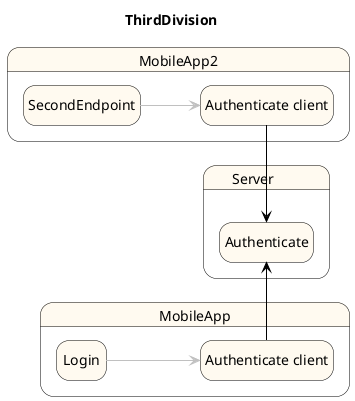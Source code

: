 ''''''''''''''''''''''''''''''''''''''''''
''                                      ''
''  AUTOGENERATED CODE -- DO NOT EDIT!  ''
''                                      ''
''''''''''''''''''''''''''''''''''''''''''

@startuml
title ThirdDivision
left to right direction
scale max 16384 height
hide empty description
skinparam state {
  BackgroundColor FloralWhite
  BorderColor Black
  ArrowColor Crimson
}
state "MobileApp" as X_0 {
  state "Authenticate client" as _0
  state "Login" as _1
}
state "MobileApp2" as X_1 {
  state "Authenticate client" as _2
  state "SecondEndpoint" as _3
}
state "Server" as X_2 <<highlight>> {
  state "Authenticate" as _4 <<highlight>>
}
_1 -[#silver]-> _0
_0 -[#black]> _4
_3 -[#silver]-> _2
_2 -[#black]> _4
@enduml